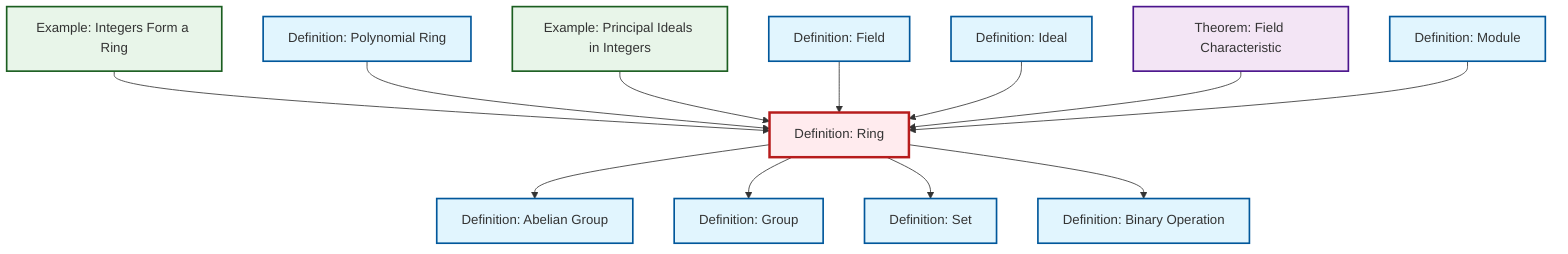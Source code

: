 graph TD
    classDef definition fill:#e1f5fe,stroke:#01579b,stroke-width:2px
    classDef theorem fill:#f3e5f5,stroke:#4a148c,stroke-width:2px
    classDef axiom fill:#fff3e0,stroke:#e65100,stroke-width:2px
    classDef example fill:#e8f5e9,stroke:#1b5e20,stroke-width:2px
    classDef current fill:#ffebee,stroke:#b71c1c,stroke-width:3px
    def-binary-operation["Definition: Binary Operation"]:::definition
    ex-integers-ring["Example: Integers Form a Ring"]:::example
    ex-principal-ideal["Example: Principal Ideals in Integers"]:::example
    def-module["Definition: Module"]:::definition
    def-ideal["Definition: Ideal"]:::definition
    def-group["Definition: Group"]:::definition
    def-abelian-group["Definition: Abelian Group"]:::definition
    def-field["Definition: Field"]:::definition
    def-polynomial-ring["Definition: Polynomial Ring"]:::definition
    def-ring["Definition: Ring"]:::definition
    thm-field-characteristic["Theorem: Field Characteristic"]:::theorem
    def-set["Definition: Set"]:::definition
    ex-integers-ring --> def-ring
    def-polynomial-ring --> def-ring
    ex-principal-ideal --> def-ring
    def-ring --> def-abelian-group
    def-field --> def-ring
    def-ring --> def-group
    def-ideal --> def-ring
    def-ring --> def-set
    thm-field-characteristic --> def-ring
    def-module --> def-ring
    def-ring --> def-binary-operation
    class def-ring current
